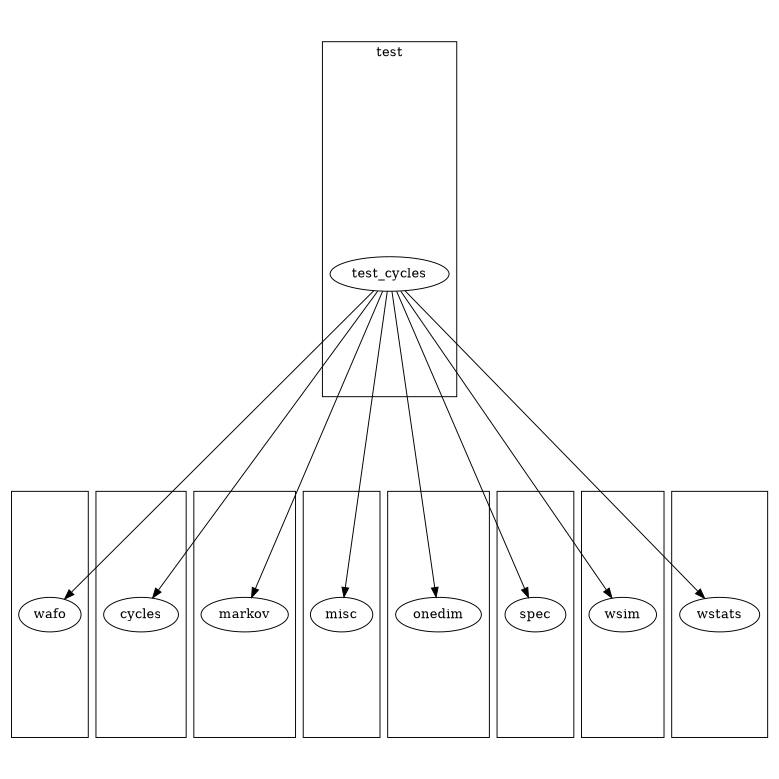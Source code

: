 /* Created by dotwrite for Matlab */
digraph dotwrite2 {
 size = "5.19615,5.19615";
 ratio = fill;
 concentrate = true;
 edge [constraint = true];
 subgraph cluster1 {
 URL = "../../../wafo/graph.html";
1;
}
 subgraph cluster2 {
 URL = "../../../wafo/cycles/graph.html";
2;
}
 subgraph cluster3 {
 URL = "../../../wafo/markov/graph.html";
3;
}
 subgraph cluster4 {
 URL = "../../../wafo/misc/graph.html";
4;
}
 subgraph cluster5 {
 URL = "../../../wafo/onedim/graph.html";
5;
}
 subgraph cluster6 {
 URL = "../../../wafo/spec/graph.html";
6;
}
 subgraph cluster7 {
 URL = "../../../wafo/wsim/graph.html";
7;
}
 subgraph cluster8 {
 URL = "../../../wafo/wstats/graph.html";
8;
}
 subgraph cluster9 {
 label = "test";
 URL = "index.html";
9;
}
  9 -> 1;
  9 -> 2;
  9 -> 3;
  9 -> 4;
  9 -> 5;
  9 -> 6;
  9 -> 7;
  9 -> 8;

 1 [URL="../../../wafo/graph.html",label="wafo"];
 2 [URL="../../../wafo/cycles/graph.html",label="cycles"];
 3 [URL="../../../wafo/markov/graph.html",label="markov"];
 4 [URL="../../../wafo/misc/graph.html",label="misc"];
 5 [URL="../../../wafo/onedim/graph.html",label="onedim"];
 6 [URL="../../../wafo/spec/graph.html",label="spec"];
 7 [URL="../../../wafo/wsim/graph.html",label="wsim"];
 8 [URL="../../../wafo/wstats/graph.html",label="wstats"];
 9 [URL="test_cycles.html",label="test_cycles"];
}